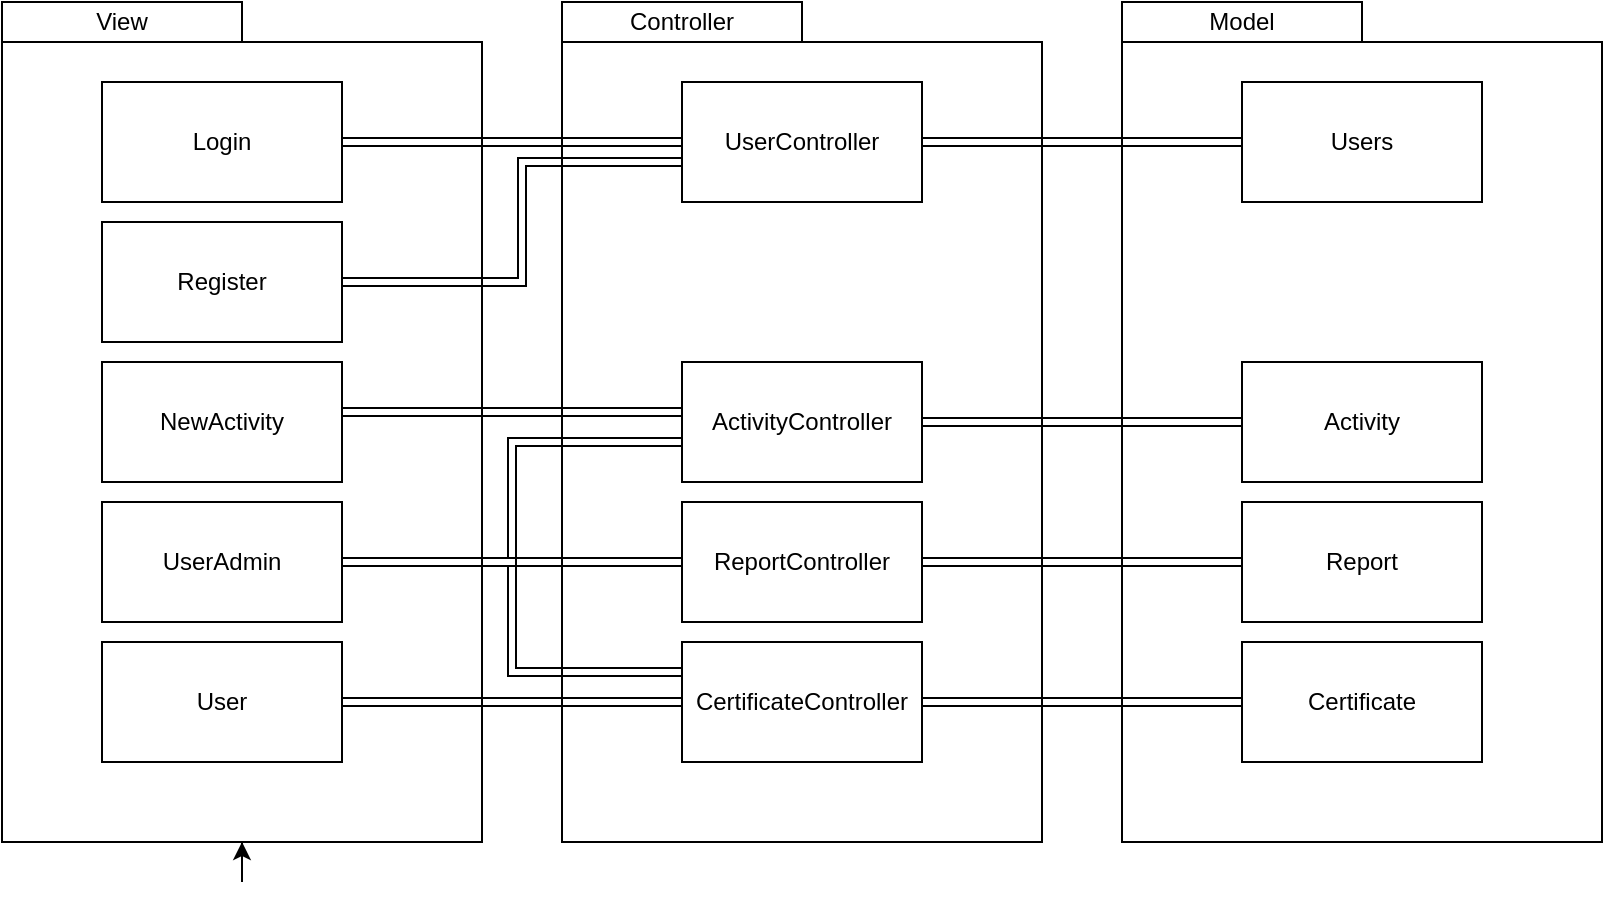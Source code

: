 <mxfile version="13.9.0" type="device"><diagram id="A9n1M6sjlQqy6DTidw7c" name="Page-1"><mxGraphModel dx="868" dy="450" grid="1" gridSize="10" guides="1" tooltips="1" connect="1" arrows="1" fold="1" page="1" pageScale="1" pageWidth="827" pageHeight="1169" math="0" shadow="0"><root><mxCell id="0"/><mxCell id="1" parent="0"/><mxCell id="wlDHkjh3n028hFM7BlJy-2" value="" style="rounded=0;whiteSpace=wrap;html=1;rotation=90;" parent="1" vertex="1"><mxGeometry x="-80" y="140" width="400" height="240" as="geometry"/></mxCell><mxCell id="wlDHkjh3n028hFM7BlJy-3" value="" style="rounded=0;whiteSpace=wrap;html=1;rotation=90;" parent="1" vertex="1"><mxGeometry x="200" y="140" width="400" height="240" as="geometry"/></mxCell><mxCell id="wlDHkjh3n028hFM7BlJy-4" value="" style="rounded=0;whiteSpace=wrap;html=1;rotation=90;" parent="1" vertex="1"><mxGeometry x="480" y="140" width="400" height="240" as="geometry"/></mxCell><mxCell id="wlDHkjh3n028hFM7BlJy-5" value="View" style="rounded=0;whiteSpace=wrap;html=1;" parent="1" vertex="1"><mxGeometry y="40" width="120" height="20" as="geometry"/></mxCell><mxCell id="wlDHkjh3n028hFM7BlJy-6" value="Controller" style="rounded=0;whiteSpace=wrap;html=1;" parent="1" vertex="1"><mxGeometry x="280" y="40" width="120" height="20" as="geometry"/></mxCell><mxCell id="wlDHkjh3n028hFM7BlJy-7" value="Model" style="rounded=0;whiteSpace=wrap;html=1;" parent="1" vertex="1"><mxGeometry x="560" y="40" width="120" height="20" as="geometry"/></mxCell><mxCell id="M9B5cU3x-ZWKot2HCPsO-6" style="edgeStyle=none;rounded=0;orthogonalLoop=1;jettySize=auto;html=1;shape=link;fillColor=#000000;" edge="1" parent="1" source="wlDHkjh3n028hFM7BlJy-9" target="wlDHkjh3n028hFM7BlJy-10"><mxGeometry relative="1" as="geometry"/></mxCell><mxCell id="wlDHkjh3n028hFM7BlJy-9" value="Login" style="rounded=0;whiteSpace=wrap;html=1;" parent="1" vertex="1"><mxGeometry x="50" y="80" width="120" height="60" as="geometry"/></mxCell><mxCell id="M9B5cU3x-ZWKot2HCPsO-20" style="edgeStyle=none;shape=link;rounded=0;orthogonalLoop=1;jettySize=auto;html=1;fillColor=#000000;" edge="1" parent="1" source="wlDHkjh3n028hFM7BlJy-10" target="M9B5cU3x-ZWKot2HCPsO-19"><mxGeometry relative="1" as="geometry"/></mxCell><mxCell id="wlDHkjh3n028hFM7BlJy-10" value="UserController" style="rounded=0;whiteSpace=wrap;html=1;" parent="1" vertex="1"><mxGeometry x="340" y="80" width="120" height="60" as="geometry"/></mxCell><mxCell id="wlDHkjh3n028hFM7BlJy-11" value="Activity" style="rounded=0;whiteSpace=wrap;html=1;" parent="1" vertex="1"><mxGeometry x="620" y="220" width="120" height="60" as="geometry"/></mxCell><mxCell id="wlDHkjh3n028hFM7BlJy-12" style="edgeStyle=orthogonalEdgeStyle;rounded=0;orthogonalLoop=1;jettySize=auto;html=1;exitX=1;exitY=0.5;exitDx=0;exitDy=0;" parent="1" source="wlDHkjh3n028hFM7BlJy-2" target="wlDHkjh3n028hFM7BlJy-2" edge="1"><mxGeometry relative="1" as="geometry"/></mxCell><mxCell id="M9B5cU3x-ZWKot2HCPsO-25" style="edgeStyle=none;shape=link;rounded=0;orthogonalLoop=1;jettySize=auto;html=1;fillColor=#000000;" edge="1" parent="1" source="M9B5cU3x-ZWKot2HCPsO-2" target="M9B5cU3x-ZWKot2HCPsO-5"><mxGeometry relative="1" as="geometry"/></mxCell><mxCell id="M9B5cU3x-ZWKot2HCPsO-2" value="CertificateController" style="rounded=0;whiteSpace=wrap;html=1;" vertex="1" parent="1"><mxGeometry x="340" y="360" width="120" height="60" as="geometry"/></mxCell><mxCell id="M9B5cU3x-ZWKot2HCPsO-5" value="Certificate" style="rounded=0;whiteSpace=wrap;html=1;" vertex="1" parent="1"><mxGeometry x="620" y="360" width="120" height="60" as="geometry"/></mxCell><mxCell id="M9B5cU3x-ZWKot2HCPsO-11" style="edgeStyle=none;shape=link;rounded=0;orthogonalLoop=1;jettySize=auto;html=1;fillColor=#000000;" edge="1" parent="1" source="M9B5cU3x-ZWKot2HCPsO-9" target="M9B5cU3x-ZWKot2HCPsO-2"><mxGeometry relative="1" as="geometry"><mxPoint x="340" y="460" as="targetPoint"/></mxGeometry></mxCell><mxCell id="M9B5cU3x-ZWKot2HCPsO-9" value="User" style="rounded=0;whiteSpace=wrap;html=1;" vertex="1" parent="1"><mxGeometry x="50" y="360" width="120" height="60" as="geometry"/></mxCell><mxCell id="M9B5cU3x-ZWKot2HCPsO-14" style="edgeStyle=elbowEdgeStyle;shape=link;rounded=0;orthogonalLoop=1;jettySize=auto;html=1;fillColor=#000000;entryX=0;entryY=0.25;entryDx=0;entryDy=0;" edge="1" parent="1" source="M9B5cU3x-ZWKot2HCPsO-13" target="M9B5cU3x-ZWKot2HCPsO-2"><mxGeometry relative="1" as="geometry"/></mxCell><mxCell id="M9B5cU3x-ZWKot2HCPsO-26" style="edgeStyle=elbowEdgeStyle;shape=link;rounded=0;orthogonalLoop=1;jettySize=auto;html=1;fillColor=#000000;" edge="1" parent="1" source="M9B5cU3x-ZWKot2HCPsO-13" target="M9B5cU3x-ZWKot2HCPsO-16"><mxGeometry relative="1" as="geometry"><Array as="points"><mxPoint x="255" y="260"/><mxPoint x="255" y="270"/></Array></mxGeometry></mxCell><mxCell id="M9B5cU3x-ZWKot2HCPsO-13" value="UserAdmin" style="rounded=0;whiteSpace=wrap;html=1;" vertex="1" parent="1"><mxGeometry x="50" y="290" width="120" height="60" as="geometry"/></mxCell><mxCell id="M9B5cU3x-ZWKot2HCPsO-18" style="edgeStyle=none;shape=link;rounded=0;orthogonalLoop=1;jettySize=auto;html=1;fillColor=#000000;" edge="1" parent="1" source="M9B5cU3x-ZWKot2HCPsO-16" target="wlDHkjh3n028hFM7BlJy-11"><mxGeometry relative="1" as="geometry"/></mxCell><mxCell id="M9B5cU3x-ZWKot2HCPsO-16" value="ActivityController" style="rounded=0;whiteSpace=wrap;html=1;" vertex="1" parent="1"><mxGeometry x="340" y="220" width="120" height="60" as="geometry"/></mxCell><mxCell id="M9B5cU3x-ZWKot2HCPsO-19" value="Users" style="rounded=0;whiteSpace=wrap;html=1;" vertex="1" parent="1"><mxGeometry x="620" y="80" width="120" height="60" as="geometry"/></mxCell><mxCell id="M9B5cU3x-ZWKot2HCPsO-30" style="edgeStyle=none;shape=link;rounded=0;orthogonalLoop=1;jettySize=auto;html=1;fillColor=#000000;" edge="1" parent="1" source="M9B5cU3x-ZWKot2HCPsO-27" target="M9B5cU3x-ZWKot2HCPsO-28"><mxGeometry relative="1" as="geometry"/></mxCell><mxCell id="M9B5cU3x-ZWKot2HCPsO-36" style="edgeStyle=elbowEdgeStyle;shape=link;rounded=0;orthogonalLoop=1;jettySize=auto;html=1;fillColor=#000000;" edge="1" parent="1" source="M9B5cU3x-ZWKot2HCPsO-27"><mxGeometry relative="1" as="geometry"><mxPoint x="240" y="320" as="targetPoint"/></mxGeometry></mxCell><mxCell id="M9B5cU3x-ZWKot2HCPsO-27" value="ReportController" style="rounded=0;whiteSpace=wrap;html=1;" vertex="1" parent="1"><mxGeometry x="340" y="290" width="120" height="60" as="geometry"/></mxCell><mxCell id="M9B5cU3x-ZWKot2HCPsO-28" value="Report" style="rounded=0;whiteSpace=wrap;html=1;" vertex="1" parent="1"><mxGeometry x="620" y="290" width="120" height="60" as="geometry"/></mxCell><mxCell id="M9B5cU3x-ZWKot2HCPsO-33" style="edgeStyle=orthogonalEdgeStyle;rounded=0;orthogonalLoop=1;jettySize=auto;html=1;fillColor=#000000;shape=link;" edge="1" parent="1" source="M9B5cU3x-ZWKot2HCPsO-32" target="wlDHkjh3n028hFM7BlJy-10"><mxGeometry relative="1" as="geometry"><Array as="points"><mxPoint x="260" y="180"/><mxPoint x="260" y="120"/></Array></mxGeometry></mxCell><mxCell id="M9B5cU3x-ZWKot2HCPsO-32" value="Register" style="rounded=0;whiteSpace=wrap;html=1;" vertex="1" parent="1"><mxGeometry x="50" y="150" width="120" height="60" as="geometry"/></mxCell><mxCell id="M9B5cU3x-ZWKot2HCPsO-35" style="edgeStyle=elbowEdgeStyle;shape=link;rounded=0;orthogonalLoop=1;jettySize=auto;html=1;fillColor=#000000;" edge="1" parent="1" source="M9B5cU3x-ZWKot2HCPsO-34"><mxGeometry relative="1" as="geometry"><mxPoint x="340" y="245" as="targetPoint"/><Array as="points"><mxPoint x="250" y="245"/></Array></mxGeometry></mxCell><mxCell id="M9B5cU3x-ZWKot2HCPsO-34" value="NewActivity" style="rounded=0;whiteSpace=wrap;html=1;" vertex="1" parent="1"><mxGeometry x="50" y="220" width="120" height="60" as="geometry"/></mxCell></root></mxGraphModel></diagram></mxfile>